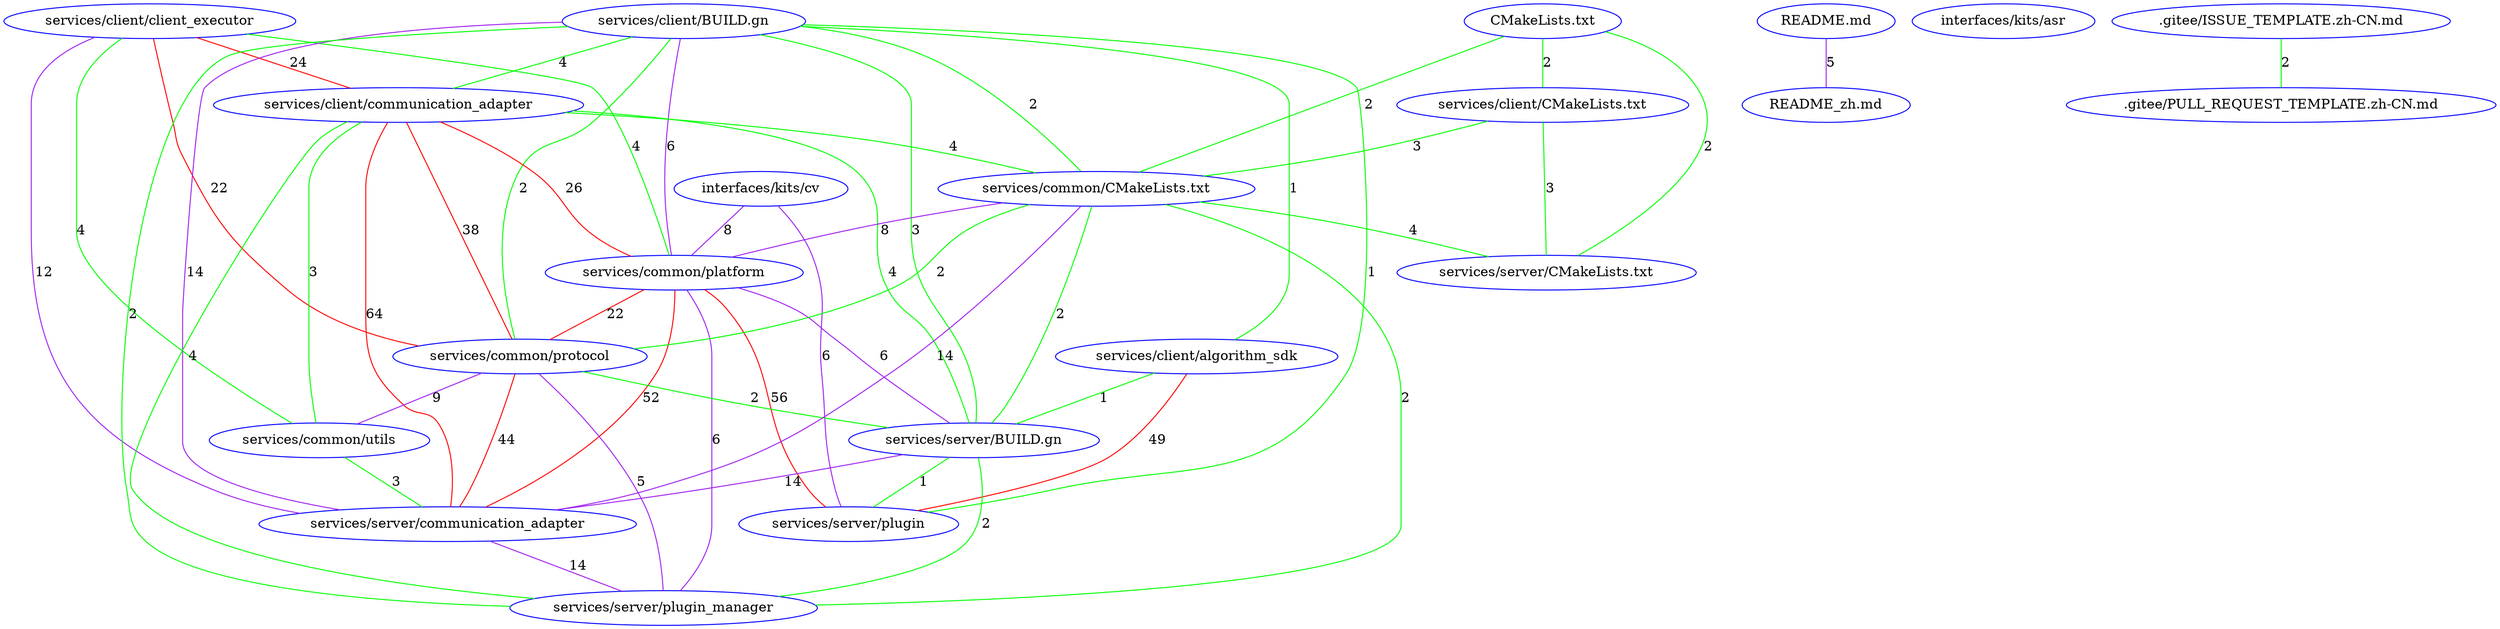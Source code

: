 // the test
graph MyPicture {
	"services/client/client_executor" [label="services/client/client_executor" color=blue]
	"README_zh.md" [label="README_zh.md" color=blue]
	"services/server/communication_adapter" [label="services/server/communication_adapter" color=blue]
	"services/client/algorithm_sdk" [label="services/client/algorithm_sdk" color=blue]
	"interfaces/kits/cv" [label="interfaces/kits/cv" color=blue]
	"CMakeLists.txt" [label="CMakeLists.txt" color=blue]
	"services/server/plugin_manager" [label="services/server/plugin_manager" color=blue]
	"services/client/BUILD.gn" [label="services/client/BUILD.gn" color=blue]
	"services/server/CMakeLists.txt" [label="services/server/CMakeLists.txt" color=blue]
	"services/common/platform" [label="services/common/platform" color=blue]
	"services/common/utils" [label="services/common/utils" color=blue]
	"services/client/communication_adapter" [label="services/client/communication_adapter" color=blue]
	"interfaces/kits/asr" [label="interfaces/kits/asr" color=blue]
	"services/server/plugin" [label="services/server/plugin" color=blue]
	"services/common/protocol" [label="services/common/protocol" color=blue]
	"services/client/CMakeLists.txt" [label="services/client/CMakeLists.txt" color=blue]
	".gitee/ISSUE_TEMPLATE.zh-CN.md" [label=".gitee/ISSUE_TEMPLATE.zh-CN.md" color=blue]
	"services/server/BUILD.gn" [label="services/server/BUILD.gn" color=blue]
	"README.md" [label="README.md" color=blue]
	"services/common/CMakeLists.txt" [label="services/common/CMakeLists.txt" color=blue]
	".gitee/PULL_REQUEST_TEMPLATE.zh-CN.md" [label=".gitee/PULL_REQUEST_TEMPLATE.zh-CN.md" color=blue]
	"README.md" -- "README_zh.md" [label=5 color=purple width=5]
	"services/client/client_executor" -- "services/common/protocol" [label=22 color=red width=10]
	"services/client/client_executor" -- "services/common/utils" [label=4 color=green width=1]
	"services/client/client_executor" -- "services/server/communication_adapter" [label=12 color=purple width=10]
	"services/common/protocol" -- "services/common/utils" [label=9 color=purple width=5]
	"services/common/protocol" -- "services/server/communication_adapter" [label=44 color=red width=10]
	"services/common/utils" -- "services/server/communication_adapter" [label=3 color=green width=1]
	"services/client/client_executor" -- "services/client/communication_adapter" [label=24 color=red width=10]
	"services/client/client_executor" -- "services/common/platform" [label=4 color=green width=1]
	"services/client/communication_adapter" -- "services/common/platform" [label=26 color=red width=10]
	"services/client/communication_adapter" -- "services/common/protocol" [label=38 color=red width=10]
	"services/client/communication_adapter" -- "services/server/communication_adapter" [label=64 color=red width=10]
	"services/common/platform" -- "services/common/protocol" [label=22 color=red width=10]
	"services/common/platform" -- "services/server/communication_adapter" [label=52 color=red width=10]
	"services/common/CMakeLists.txt" -- "services/common/platform" [label=8 color=purple width=5]
	"services/client/communication_adapter" -- "services/common/utils" [label=3 color=green width=1]
	"services/client/BUILD.gn" -- "services/client/communication_adapter" [label=4 color=green width=1]
	"services/client/BUILD.gn" -- "services/common/CMakeLists.txt" [label=2 color=green width=1]
	"services/client/BUILD.gn" -- "services/common/platform" [label=6 color=purple width=5]
	"services/client/BUILD.gn" -- "services/common/protocol" [label=2 color=green width=1]
	"services/client/BUILD.gn" -- "services/server/BUILD.gn" [label=3 color=green width=1]
	"services/client/BUILD.gn" -- "services/server/communication_adapter" [label=14 color=purple width=10]
	"services/client/BUILD.gn" -- "services/server/plugin_manager" [label=2 color=green width=1]
	"services/client/communication_adapter" -- "services/common/CMakeLists.txt" [label=4 color=green width=1]
	"services/client/communication_adapter" -- "services/server/BUILD.gn" [label=4 color=green width=1]
	"services/client/communication_adapter" -- "services/server/plugin_manager" [label=4 color=green width=1]
	"services/common/CMakeLists.txt" -- "services/common/protocol" [label=2 color=green width=1]
	"services/common/CMakeLists.txt" -- "services/server/BUILD.gn" [label=2 color=green width=1]
	"services/common/CMakeLists.txt" -- "services/server/communication_adapter" [label=14 color=purple width=10]
	"services/common/CMakeLists.txt" -- "services/server/plugin_manager" [label=2 color=green width=1]
	"services/common/platform" -- "services/server/BUILD.gn" [label=6 color=purple width=5]
	"services/common/platform" -- "services/server/plugin_manager" [label=6 color=purple width=5]
	"services/common/protocol" -- "services/server/BUILD.gn" [label=2 color=green width=1]
	"services/common/protocol" -- "services/server/plugin_manager" [label=5 color=purple width=5]
	"services/server/BUILD.gn" -- "services/server/communication_adapter" [label=14 color=purple width=10]
	"services/server/BUILD.gn" -- "services/server/plugin_manager" [label=2 color=green width=1]
	"services/server/communication_adapter" -- "services/server/plugin_manager" [label=14 color=purple width=10]
	"CMakeLists.txt" -- "services/client/CMakeLists.txt" [label=2 color=green width=1]
	"CMakeLists.txt" -- "services/common/CMakeLists.txt" [label=2 color=green width=1]
	"CMakeLists.txt" -- "services/server/CMakeLists.txt" [label=2 color=green width=1]
	"services/client/CMakeLists.txt" -- "services/common/CMakeLists.txt" [label=3 color=green width=1]
	"services/client/CMakeLists.txt" -- "services/server/CMakeLists.txt" [label=3 color=green width=1]
	"services/common/CMakeLists.txt" -- "services/server/CMakeLists.txt" [label=4 color=green width=1]
	".gitee/ISSUE_TEMPLATE.zh-CN.md" -- ".gitee/PULL_REQUEST_TEMPLATE.zh-CN.md" [label=2 color=green width=1]
	"services/common/platform" -- "services/server/plugin" [label=56 color=red width=10]
	"interfaces/kits/cv" -- "services/common/platform" [label=8 color=purple width=5]
	"interfaces/kits/cv" -- "services/server/plugin" [label=6 color=purple width=5]
	"services/client/BUILD.gn" -- "services/client/algorithm_sdk" [label=1 color=green width=1]
	"services/client/BUILD.gn" -- "services/server/plugin" [label=1 color=green width=1]
	"services/client/algorithm_sdk" -- "services/server/BUILD.gn" [label=1 color=green width=1]
	"services/client/algorithm_sdk" -- "services/server/plugin" [label=49 color=red width=10]
	"services/server/BUILD.gn" -- "services/server/plugin" [label=1 color=green width=1]
}
